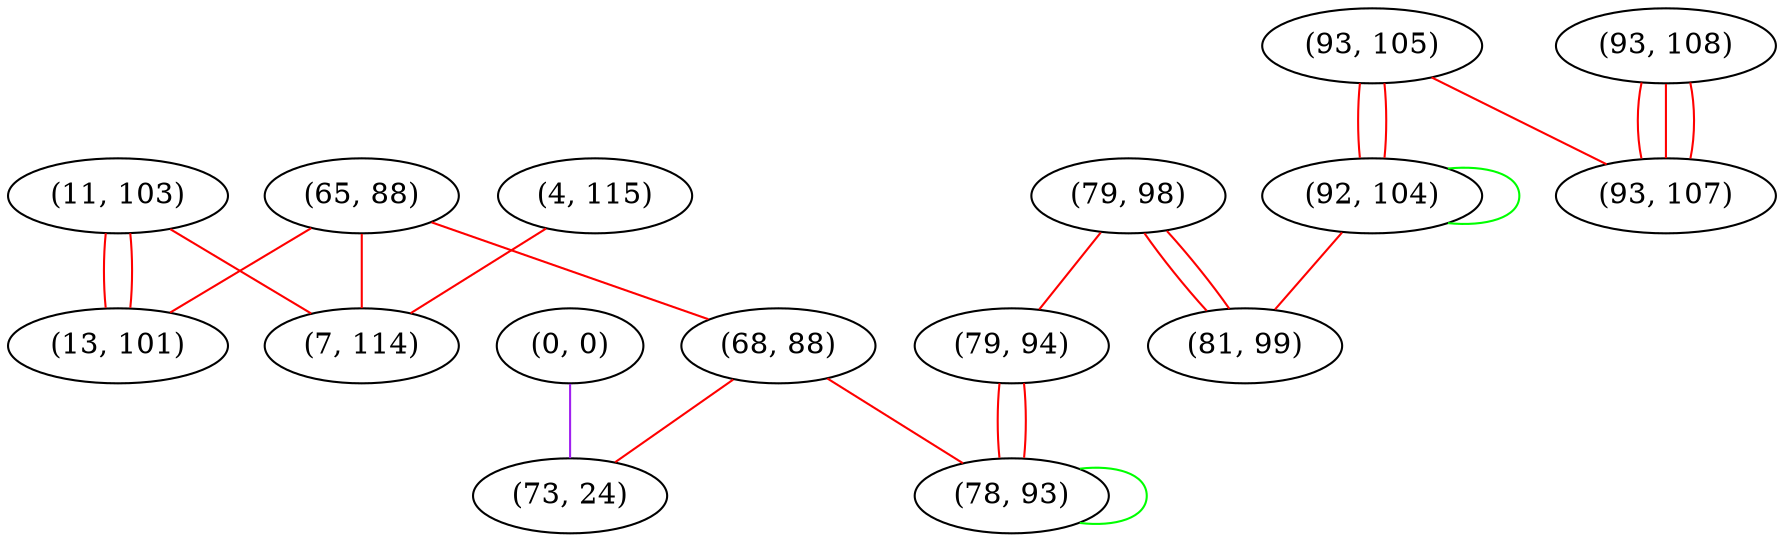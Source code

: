 graph "" {
"(11, 103)";
"(65, 88)";
"(0, 0)";
"(79, 98)";
"(4, 115)";
"(93, 105)";
"(79, 94)";
"(13, 101)";
"(7, 114)";
"(92, 104)";
"(93, 108)";
"(81, 99)";
"(68, 88)";
"(73, 24)";
"(93, 107)";
"(78, 93)";
"(11, 103)" -- "(13, 101)"  [color=red, key=0, weight=1];
"(11, 103)" -- "(13, 101)"  [color=red, key=1, weight=1];
"(11, 103)" -- "(7, 114)"  [color=red, key=0, weight=1];
"(65, 88)" -- "(13, 101)"  [color=red, key=0, weight=1];
"(65, 88)" -- "(7, 114)"  [color=red, key=0, weight=1];
"(65, 88)" -- "(68, 88)"  [color=red, key=0, weight=1];
"(0, 0)" -- "(73, 24)"  [color=purple, key=0, weight=4];
"(79, 98)" -- "(79, 94)"  [color=red, key=0, weight=1];
"(79, 98)" -- "(81, 99)"  [color=red, key=0, weight=1];
"(79, 98)" -- "(81, 99)"  [color=red, key=1, weight=1];
"(4, 115)" -- "(7, 114)"  [color=red, key=0, weight=1];
"(93, 105)" -- "(93, 107)"  [color=red, key=0, weight=1];
"(93, 105)" -- "(92, 104)"  [color=red, key=0, weight=1];
"(93, 105)" -- "(92, 104)"  [color=red, key=1, weight=1];
"(79, 94)" -- "(78, 93)"  [color=red, key=0, weight=1];
"(79, 94)" -- "(78, 93)"  [color=red, key=1, weight=1];
"(92, 104)" -- "(81, 99)"  [color=red, key=0, weight=1];
"(92, 104)" -- "(92, 104)"  [color=green, key=0, weight=2];
"(93, 108)" -- "(93, 107)"  [color=red, key=0, weight=1];
"(93, 108)" -- "(93, 107)"  [color=red, key=1, weight=1];
"(93, 108)" -- "(93, 107)"  [color=red, key=2, weight=1];
"(68, 88)" -- "(73, 24)"  [color=red, key=0, weight=1];
"(68, 88)" -- "(78, 93)"  [color=red, key=0, weight=1];
"(78, 93)" -- "(78, 93)"  [color=green, key=0, weight=2];
}
